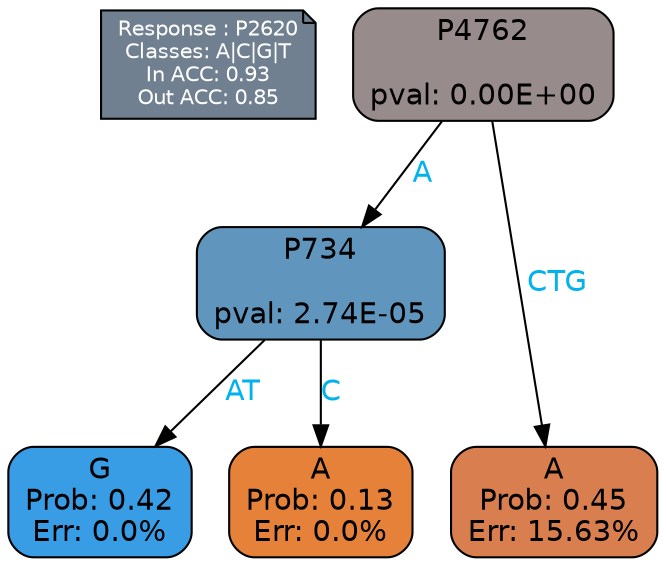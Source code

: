 digraph Tree {
node [shape=box, style="filled, rounded", color="black", fontname=helvetica] ;
graph [ranksep=equally, splines=polylines, bgcolor=transparent, dpi=600] ;
edge [fontname=helvetica] ;
LEGEND [label="Response : P2620
Classes: A|C|G|T
In ACC: 0.93
Out ACC: 0.85
",shape=note,align=left,style=filled,fillcolor="slategray",fontcolor="white",fontsize=10];1 [label="P4762

pval: 0.00E+00", fillcolor="#978b8b"] ;
2 [label="P734

pval: 2.74E-05", fillcolor="#6096bd"] ;
3 [label="G
Prob: 0.42
Err: 0.0%", fillcolor="#399de5"] ;
4 [label="A
Prob: 0.13
Err: 0.0%", fillcolor="#e58139"] ;
5 [label="A
Prob: 0.45
Err: 15.63%", fillcolor="#d97e4e"] ;
1 -> 2 [label="A",fontcolor=deepskyblue2] ;
1 -> 5 [label="CTG",fontcolor=deepskyblue2] ;
2 -> 3 [label="AT",fontcolor=deepskyblue2] ;
2 -> 4 [label="C",fontcolor=deepskyblue2] ;
{rank = same; 3;4;5;}{rank = same; LEGEND;1;}}